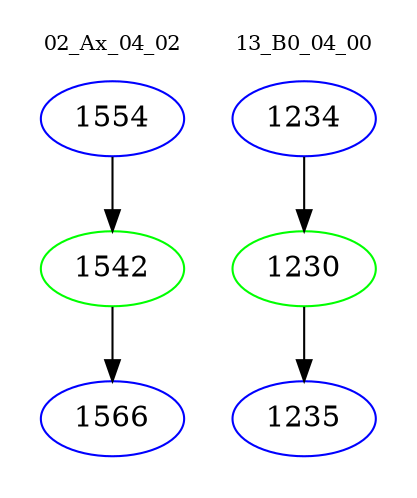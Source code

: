 digraph{
subgraph cluster_0 {
color = white
label = "02_Ax_04_02";
fontsize=10;
T0_1554 [label="1554", color="blue"]
T0_1554 -> T0_1542 [color="black"]
T0_1542 [label="1542", color="green"]
T0_1542 -> T0_1566 [color="black"]
T0_1566 [label="1566", color="blue"]
}
subgraph cluster_1 {
color = white
label = "13_B0_04_00";
fontsize=10;
T1_1234 [label="1234", color="blue"]
T1_1234 -> T1_1230 [color="black"]
T1_1230 [label="1230", color="green"]
T1_1230 -> T1_1235 [color="black"]
T1_1235 [label="1235", color="blue"]
}
}
